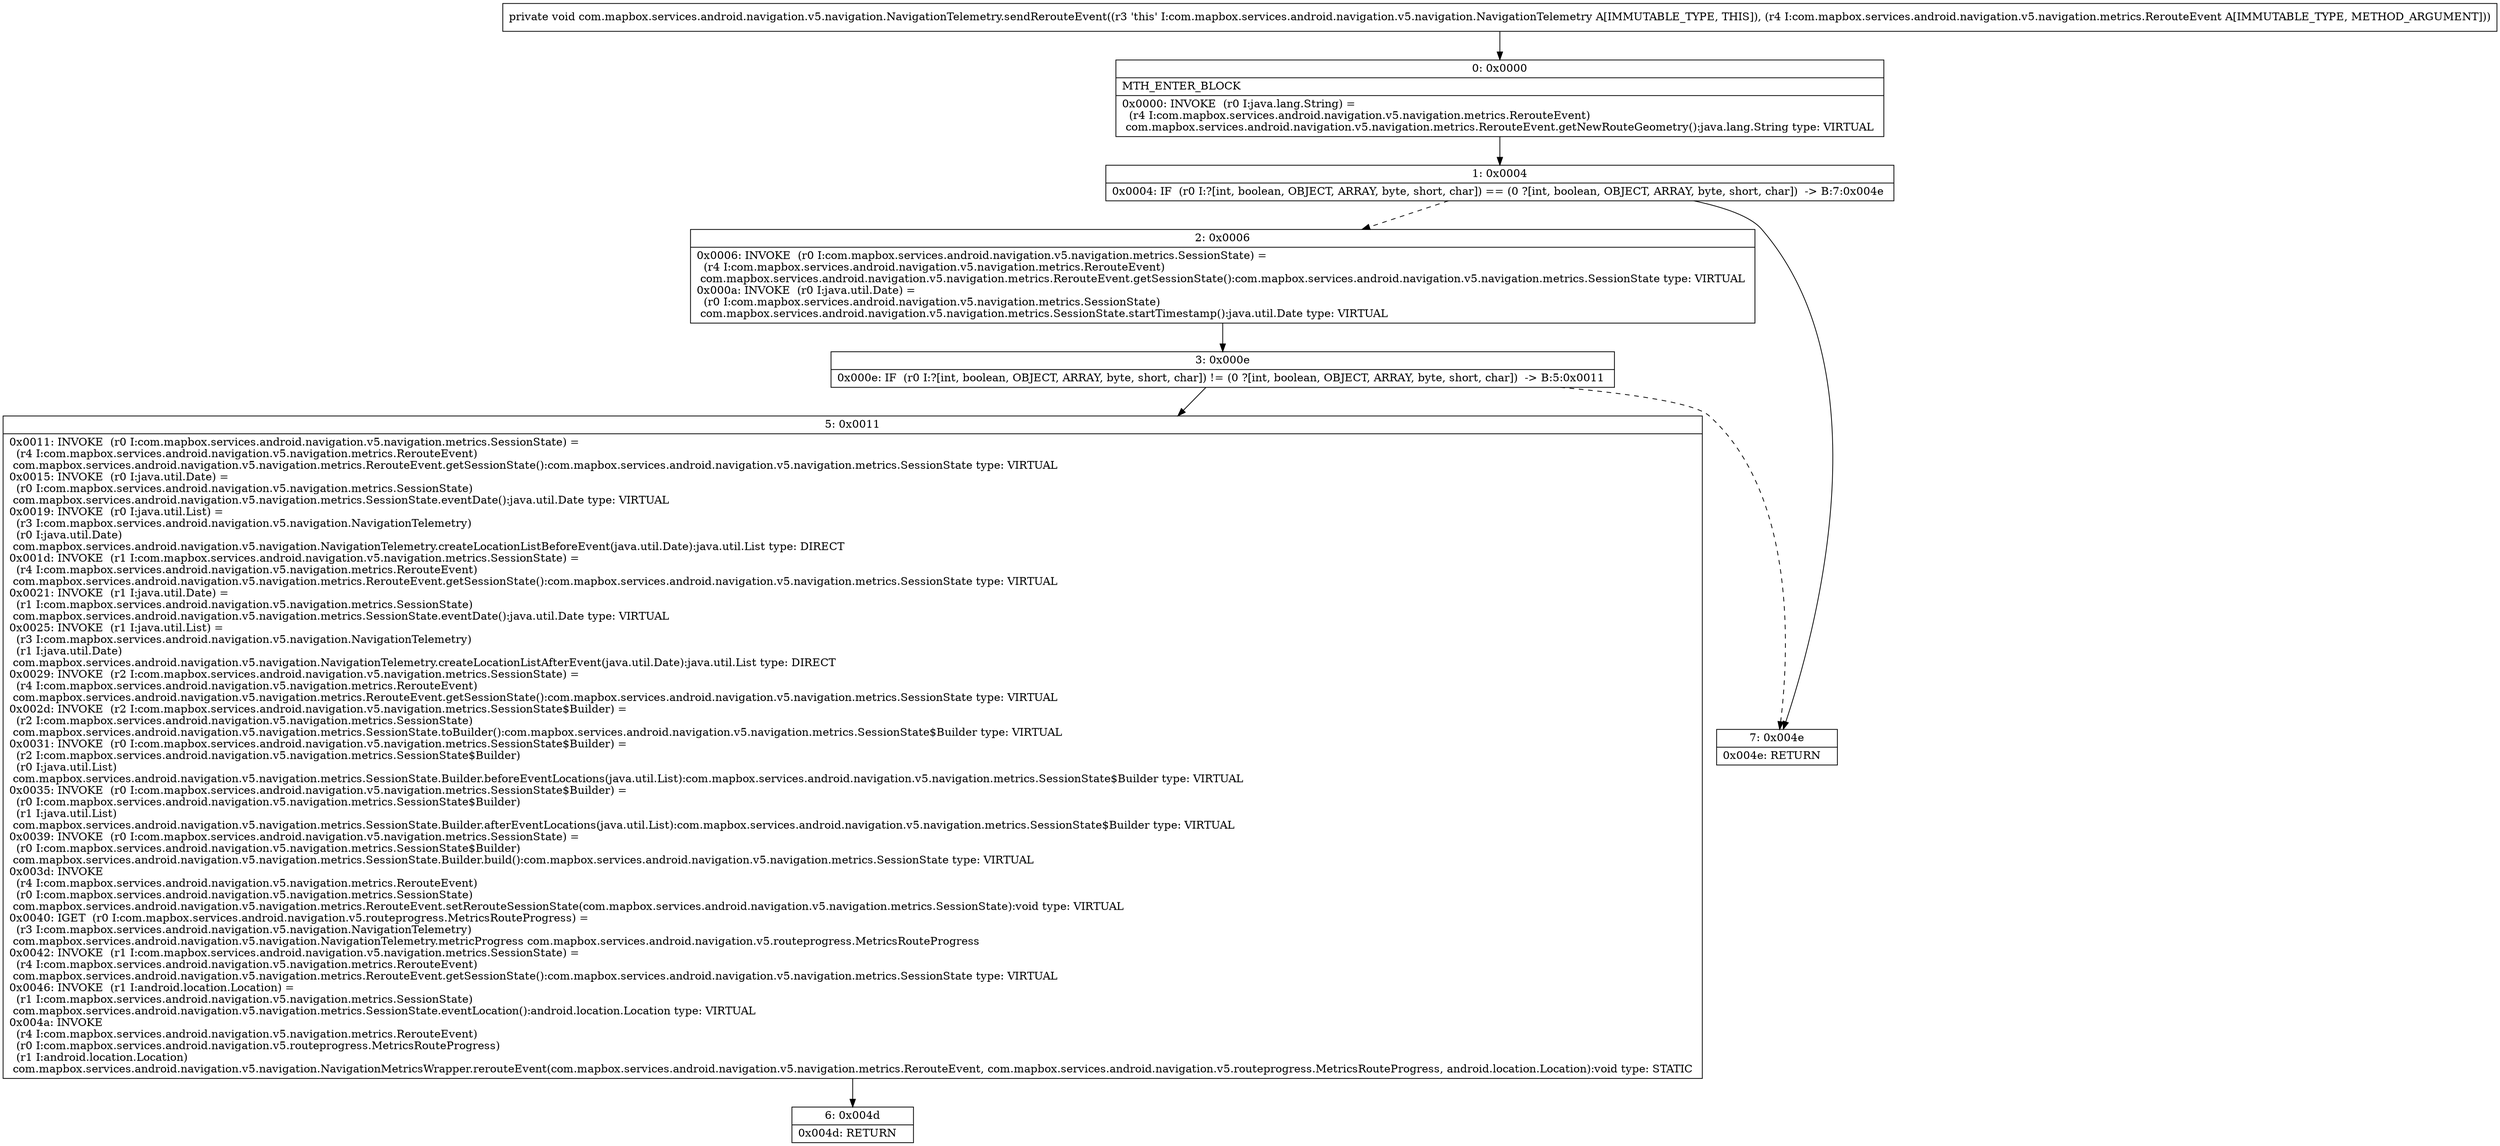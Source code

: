digraph "CFG forcom.mapbox.services.android.navigation.v5.navigation.NavigationTelemetry.sendRerouteEvent(Lcom\/mapbox\/services\/android\/navigation\/v5\/navigation\/metrics\/RerouteEvent;)V" {
Node_0 [shape=record,label="{0\:\ 0x0000|MTH_ENTER_BLOCK\l|0x0000: INVOKE  (r0 I:java.lang.String) = \l  (r4 I:com.mapbox.services.android.navigation.v5.navigation.metrics.RerouteEvent)\l com.mapbox.services.android.navigation.v5.navigation.metrics.RerouteEvent.getNewRouteGeometry():java.lang.String type: VIRTUAL \l}"];
Node_1 [shape=record,label="{1\:\ 0x0004|0x0004: IF  (r0 I:?[int, boolean, OBJECT, ARRAY, byte, short, char]) == (0 ?[int, boolean, OBJECT, ARRAY, byte, short, char])  \-\> B:7:0x004e \l}"];
Node_2 [shape=record,label="{2\:\ 0x0006|0x0006: INVOKE  (r0 I:com.mapbox.services.android.navigation.v5.navigation.metrics.SessionState) = \l  (r4 I:com.mapbox.services.android.navigation.v5.navigation.metrics.RerouteEvent)\l com.mapbox.services.android.navigation.v5.navigation.metrics.RerouteEvent.getSessionState():com.mapbox.services.android.navigation.v5.navigation.metrics.SessionState type: VIRTUAL \l0x000a: INVOKE  (r0 I:java.util.Date) = \l  (r0 I:com.mapbox.services.android.navigation.v5.navigation.metrics.SessionState)\l com.mapbox.services.android.navigation.v5.navigation.metrics.SessionState.startTimestamp():java.util.Date type: VIRTUAL \l}"];
Node_3 [shape=record,label="{3\:\ 0x000e|0x000e: IF  (r0 I:?[int, boolean, OBJECT, ARRAY, byte, short, char]) != (0 ?[int, boolean, OBJECT, ARRAY, byte, short, char])  \-\> B:5:0x0011 \l}"];
Node_5 [shape=record,label="{5\:\ 0x0011|0x0011: INVOKE  (r0 I:com.mapbox.services.android.navigation.v5.navigation.metrics.SessionState) = \l  (r4 I:com.mapbox.services.android.navigation.v5.navigation.metrics.RerouteEvent)\l com.mapbox.services.android.navigation.v5.navigation.metrics.RerouteEvent.getSessionState():com.mapbox.services.android.navigation.v5.navigation.metrics.SessionState type: VIRTUAL \l0x0015: INVOKE  (r0 I:java.util.Date) = \l  (r0 I:com.mapbox.services.android.navigation.v5.navigation.metrics.SessionState)\l com.mapbox.services.android.navigation.v5.navigation.metrics.SessionState.eventDate():java.util.Date type: VIRTUAL \l0x0019: INVOKE  (r0 I:java.util.List) = \l  (r3 I:com.mapbox.services.android.navigation.v5.navigation.NavigationTelemetry)\l  (r0 I:java.util.Date)\l com.mapbox.services.android.navigation.v5.navigation.NavigationTelemetry.createLocationListBeforeEvent(java.util.Date):java.util.List type: DIRECT \l0x001d: INVOKE  (r1 I:com.mapbox.services.android.navigation.v5.navigation.metrics.SessionState) = \l  (r4 I:com.mapbox.services.android.navigation.v5.navigation.metrics.RerouteEvent)\l com.mapbox.services.android.navigation.v5.navigation.metrics.RerouteEvent.getSessionState():com.mapbox.services.android.navigation.v5.navigation.metrics.SessionState type: VIRTUAL \l0x0021: INVOKE  (r1 I:java.util.Date) = \l  (r1 I:com.mapbox.services.android.navigation.v5.navigation.metrics.SessionState)\l com.mapbox.services.android.navigation.v5.navigation.metrics.SessionState.eventDate():java.util.Date type: VIRTUAL \l0x0025: INVOKE  (r1 I:java.util.List) = \l  (r3 I:com.mapbox.services.android.navigation.v5.navigation.NavigationTelemetry)\l  (r1 I:java.util.Date)\l com.mapbox.services.android.navigation.v5.navigation.NavigationTelemetry.createLocationListAfterEvent(java.util.Date):java.util.List type: DIRECT \l0x0029: INVOKE  (r2 I:com.mapbox.services.android.navigation.v5.navigation.metrics.SessionState) = \l  (r4 I:com.mapbox.services.android.navigation.v5.navigation.metrics.RerouteEvent)\l com.mapbox.services.android.navigation.v5.navigation.metrics.RerouteEvent.getSessionState():com.mapbox.services.android.navigation.v5.navigation.metrics.SessionState type: VIRTUAL \l0x002d: INVOKE  (r2 I:com.mapbox.services.android.navigation.v5.navigation.metrics.SessionState$Builder) = \l  (r2 I:com.mapbox.services.android.navigation.v5.navigation.metrics.SessionState)\l com.mapbox.services.android.navigation.v5.navigation.metrics.SessionState.toBuilder():com.mapbox.services.android.navigation.v5.navigation.metrics.SessionState$Builder type: VIRTUAL \l0x0031: INVOKE  (r0 I:com.mapbox.services.android.navigation.v5.navigation.metrics.SessionState$Builder) = \l  (r2 I:com.mapbox.services.android.navigation.v5.navigation.metrics.SessionState$Builder)\l  (r0 I:java.util.List)\l com.mapbox.services.android.navigation.v5.navigation.metrics.SessionState.Builder.beforeEventLocations(java.util.List):com.mapbox.services.android.navigation.v5.navigation.metrics.SessionState$Builder type: VIRTUAL \l0x0035: INVOKE  (r0 I:com.mapbox.services.android.navigation.v5.navigation.metrics.SessionState$Builder) = \l  (r0 I:com.mapbox.services.android.navigation.v5.navigation.metrics.SessionState$Builder)\l  (r1 I:java.util.List)\l com.mapbox.services.android.navigation.v5.navigation.metrics.SessionState.Builder.afterEventLocations(java.util.List):com.mapbox.services.android.navigation.v5.navigation.metrics.SessionState$Builder type: VIRTUAL \l0x0039: INVOKE  (r0 I:com.mapbox.services.android.navigation.v5.navigation.metrics.SessionState) = \l  (r0 I:com.mapbox.services.android.navigation.v5.navigation.metrics.SessionState$Builder)\l com.mapbox.services.android.navigation.v5.navigation.metrics.SessionState.Builder.build():com.mapbox.services.android.navigation.v5.navigation.metrics.SessionState type: VIRTUAL \l0x003d: INVOKE  \l  (r4 I:com.mapbox.services.android.navigation.v5.navigation.metrics.RerouteEvent)\l  (r0 I:com.mapbox.services.android.navigation.v5.navigation.metrics.SessionState)\l com.mapbox.services.android.navigation.v5.navigation.metrics.RerouteEvent.setRerouteSessionState(com.mapbox.services.android.navigation.v5.navigation.metrics.SessionState):void type: VIRTUAL \l0x0040: IGET  (r0 I:com.mapbox.services.android.navigation.v5.routeprogress.MetricsRouteProgress) = \l  (r3 I:com.mapbox.services.android.navigation.v5.navigation.NavigationTelemetry)\l com.mapbox.services.android.navigation.v5.navigation.NavigationTelemetry.metricProgress com.mapbox.services.android.navigation.v5.routeprogress.MetricsRouteProgress \l0x0042: INVOKE  (r1 I:com.mapbox.services.android.navigation.v5.navigation.metrics.SessionState) = \l  (r4 I:com.mapbox.services.android.navigation.v5.navigation.metrics.RerouteEvent)\l com.mapbox.services.android.navigation.v5.navigation.metrics.RerouteEvent.getSessionState():com.mapbox.services.android.navigation.v5.navigation.metrics.SessionState type: VIRTUAL \l0x0046: INVOKE  (r1 I:android.location.Location) = \l  (r1 I:com.mapbox.services.android.navigation.v5.navigation.metrics.SessionState)\l com.mapbox.services.android.navigation.v5.navigation.metrics.SessionState.eventLocation():android.location.Location type: VIRTUAL \l0x004a: INVOKE  \l  (r4 I:com.mapbox.services.android.navigation.v5.navigation.metrics.RerouteEvent)\l  (r0 I:com.mapbox.services.android.navigation.v5.routeprogress.MetricsRouteProgress)\l  (r1 I:android.location.Location)\l com.mapbox.services.android.navigation.v5.navigation.NavigationMetricsWrapper.rerouteEvent(com.mapbox.services.android.navigation.v5.navigation.metrics.RerouteEvent, com.mapbox.services.android.navigation.v5.routeprogress.MetricsRouteProgress, android.location.Location):void type: STATIC \l}"];
Node_6 [shape=record,label="{6\:\ 0x004d|0x004d: RETURN   \l}"];
Node_7 [shape=record,label="{7\:\ 0x004e|0x004e: RETURN   \l}"];
MethodNode[shape=record,label="{private void com.mapbox.services.android.navigation.v5.navigation.NavigationTelemetry.sendRerouteEvent((r3 'this' I:com.mapbox.services.android.navigation.v5.navigation.NavigationTelemetry A[IMMUTABLE_TYPE, THIS]), (r4 I:com.mapbox.services.android.navigation.v5.navigation.metrics.RerouteEvent A[IMMUTABLE_TYPE, METHOD_ARGUMENT])) }"];
MethodNode -> Node_0;
Node_0 -> Node_1;
Node_1 -> Node_2[style=dashed];
Node_1 -> Node_7;
Node_2 -> Node_3;
Node_3 -> Node_5;
Node_3 -> Node_7[style=dashed];
Node_5 -> Node_6;
}

